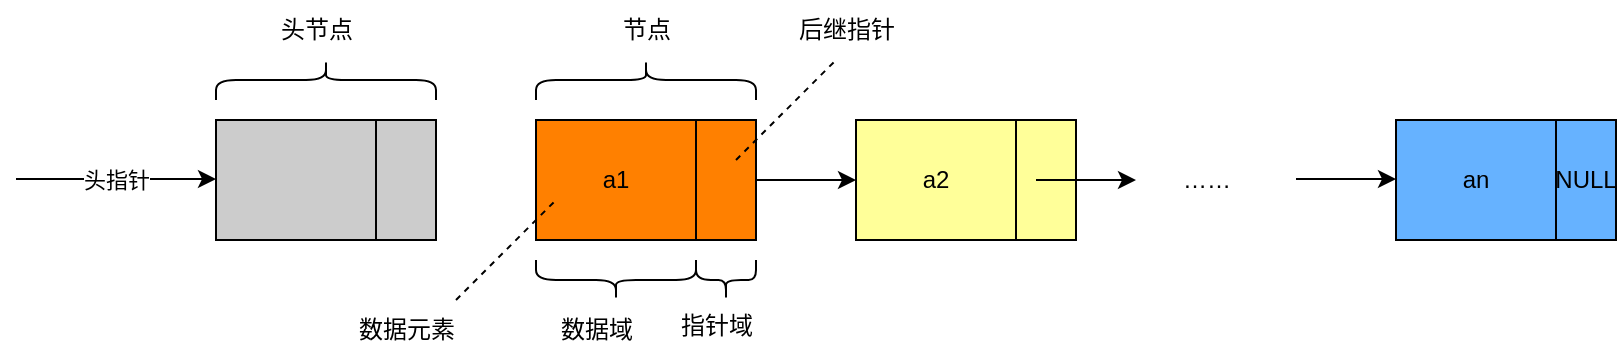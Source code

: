 <mxfile>
    <diagram id="aFEdCNwqw3CDzGUtY9vf" name="Page-1">
        <mxGraphModel dx="2200" dy="1558" grid="1" gridSize="10" guides="1" tooltips="1" connect="1" arrows="1" fold="1" page="1" pageScale="1" pageWidth="850" pageHeight="1100" math="0" shadow="0">
            <root>
                <mxCell id="0"/>
                <mxCell id="1" parent="0"/>
                <mxCell id="2" value="" style="rounded=0;whiteSpace=wrap;html=1;fillColor=#CCCCCC;" vertex="1" parent="1">
                    <mxGeometry x="960" y="150" width="80" height="60" as="geometry"/>
                </mxCell>
                <mxCell id="3" value="" style="endArrow=classic;html=1;" edge="1" parent="1">
                    <mxGeometry relative="1" as="geometry">
                        <mxPoint x="860" y="179.5" as="sourcePoint"/>
                        <mxPoint x="960" y="179.5" as="targetPoint"/>
                    </mxGeometry>
                </mxCell>
                <mxCell id="4" value="头指针" style="edgeLabel;resizable=0;html=1;;align=center;verticalAlign=middle;" connectable="0" vertex="1" parent="3">
                    <mxGeometry relative="1" as="geometry"/>
                </mxCell>
                <mxCell id="6" value="" style="rounded=0;whiteSpace=wrap;html=1;fillColor=#CCCCCC;" vertex="1" parent="1">
                    <mxGeometry x="1040" y="150" width="30" height="60" as="geometry"/>
                </mxCell>
                <mxCell id="8" value="a1" style="rounded=0;whiteSpace=wrap;html=1;fillColor=#FF8000;" vertex="1" parent="1">
                    <mxGeometry x="1120" y="150" width="80" height="60" as="geometry"/>
                </mxCell>
                <mxCell id="9" value="" style="rounded=0;whiteSpace=wrap;html=1;fillColor=#FF8000;" vertex="1" parent="1">
                    <mxGeometry x="1200" y="150" width="30" height="60" as="geometry"/>
                </mxCell>
                <mxCell id="10" value="a2" style="rounded=0;whiteSpace=wrap;html=1;fillColor=#FFFF99;" vertex="1" parent="1">
                    <mxGeometry x="1280" y="150" width="80" height="60" as="geometry"/>
                </mxCell>
                <mxCell id="11" value="" style="rounded=0;whiteSpace=wrap;html=1;fillColor=#FFFF99;" vertex="1" parent="1">
                    <mxGeometry x="1360" y="150" width="30" height="60" as="geometry"/>
                </mxCell>
                <mxCell id="12" value="an" style="rounded=0;whiteSpace=wrap;html=1;fillColor=#66B2FF;" vertex="1" parent="1">
                    <mxGeometry x="1550" y="150" width="80" height="60" as="geometry"/>
                </mxCell>
                <mxCell id="13" value="NULL" style="rounded=0;whiteSpace=wrap;html=1;fillColor=#66B2FF;" vertex="1" parent="1">
                    <mxGeometry x="1630" y="150" width="30" height="60" as="geometry"/>
                </mxCell>
                <mxCell id="14" value="" style="endArrow=classic;html=1;" edge="1" parent="1">
                    <mxGeometry relative="1" as="geometry">
                        <mxPoint x="1370" y="180" as="sourcePoint"/>
                        <mxPoint x="1420" y="180" as="targetPoint"/>
                    </mxGeometry>
                </mxCell>
                <mxCell id="17" value="" style="endArrow=classic;html=1;" edge="1" parent="1">
                    <mxGeometry relative="1" as="geometry">
                        <mxPoint x="1500" y="179.5" as="sourcePoint"/>
                        <mxPoint x="1550" y="179.5" as="targetPoint"/>
                    </mxGeometry>
                </mxCell>
                <mxCell id="20" value="" style="shape=curlyBracket;whiteSpace=wrap;html=1;rounded=1;labelPosition=left;verticalLabelPosition=middle;align=right;verticalAlign=middle;direction=south;" vertex="1" parent="1">
                    <mxGeometry x="1120" y="120" width="110" height="20" as="geometry"/>
                </mxCell>
                <mxCell id="21" value="节点" style="text;html=1;align=center;verticalAlign=middle;resizable=0;points=[];autosize=1;strokeColor=none;fillColor=none;" vertex="1" parent="1">
                    <mxGeometry x="1150" y="90" width="50" height="30" as="geometry"/>
                </mxCell>
                <mxCell id="23" value="后继指针" style="text;html=1;align=center;verticalAlign=middle;resizable=0;points=[];autosize=1;strokeColor=none;fillColor=none;" vertex="1" parent="1">
                    <mxGeometry x="1240" y="90" width="70" height="30" as="geometry"/>
                </mxCell>
                <mxCell id="24" value="" style="endArrow=none;dashed=1;html=1;" edge="1" parent="1">
                    <mxGeometry width="50" height="50" relative="1" as="geometry">
                        <mxPoint x="1220" y="170" as="sourcePoint"/>
                        <mxPoint x="1270" y="120" as="targetPoint"/>
                    </mxGeometry>
                </mxCell>
                <mxCell id="25" value="" style="endArrow=none;dashed=1;html=1;" edge="1" parent="1">
                    <mxGeometry width="50" height="50" relative="1" as="geometry">
                        <mxPoint x="1080" y="240" as="sourcePoint"/>
                        <mxPoint x="1130" y="190" as="targetPoint"/>
                    </mxGeometry>
                </mxCell>
                <mxCell id="26" value="数据元素" style="text;html=1;align=center;verticalAlign=middle;resizable=0;points=[];autosize=1;strokeColor=none;fillColor=none;" vertex="1" parent="1">
                    <mxGeometry x="1020" y="240" width="70" height="30" as="geometry"/>
                </mxCell>
                <mxCell id="27" value="" style="shape=curlyBracket;whiteSpace=wrap;html=1;rounded=1;labelPosition=left;verticalLabelPosition=middle;align=right;verticalAlign=middle;direction=north;size=0.5;" vertex="1" parent="1">
                    <mxGeometry x="1120" y="220" width="80" height="20" as="geometry"/>
                </mxCell>
                <mxCell id="28" value="" style="shape=curlyBracket;whiteSpace=wrap;html=1;rounded=1;labelPosition=left;verticalLabelPosition=middle;align=right;verticalAlign=middle;direction=north;" vertex="1" parent="1">
                    <mxGeometry x="1200" y="220" width="30" height="20" as="geometry"/>
                </mxCell>
                <mxCell id="29" value="数据域" style="text;html=1;align=center;verticalAlign=middle;resizable=0;points=[];autosize=1;strokeColor=none;fillColor=none;" vertex="1" parent="1">
                    <mxGeometry x="1120" y="240" width="60" height="30" as="geometry"/>
                </mxCell>
                <mxCell id="30" value="指针域" style="text;html=1;align=center;verticalAlign=middle;resizable=0;points=[];autosize=1;strokeColor=none;fillColor=none;" vertex="1" parent="1">
                    <mxGeometry x="1180" y="238" width="60" height="30" as="geometry"/>
                </mxCell>
                <mxCell id="31" value="" style="endArrow=classic;html=1;exitX=1;exitY=0.5;exitDx=0;exitDy=0;entryX=0;entryY=0.5;entryDx=0;entryDy=0;" edge="1" parent="1" source="9" target="10">
                    <mxGeometry width="50" height="50" relative="1" as="geometry">
                        <mxPoint x="1350" y="630" as="sourcePoint"/>
                        <mxPoint x="1400" y="580" as="targetPoint"/>
                    </mxGeometry>
                </mxCell>
                <mxCell id="32" value="……" style="text;html=1;align=center;verticalAlign=middle;resizable=0;points=[];autosize=1;strokeColor=none;fillColor=none;" vertex="1" parent="1">
                    <mxGeometry x="1430" y="165" width="50" height="30" as="geometry"/>
                </mxCell>
                <mxCell id="33" value="" style="shape=curlyBracket;whiteSpace=wrap;html=1;rounded=1;flipH=1;labelPosition=right;verticalLabelPosition=middle;align=left;verticalAlign=middle;direction=south;" vertex="1" parent="1">
                    <mxGeometry x="960" y="120" width="110" height="20" as="geometry"/>
                </mxCell>
                <mxCell id="34" value="头节点" style="text;html=1;align=center;verticalAlign=middle;resizable=0;points=[];autosize=1;strokeColor=none;fillColor=none;" vertex="1" parent="1">
                    <mxGeometry x="980" y="90" width="60" height="30" as="geometry"/>
                </mxCell>
            </root>
        </mxGraphModel>
    </diagram>
</mxfile>